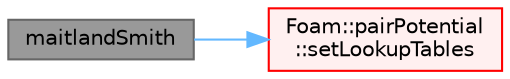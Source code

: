 digraph "maitlandSmith"
{
 // LATEX_PDF_SIZE
  bgcolor="transparent";
  edge [fontname=Helvetica,fontsize=10,labelfontname=Helvetica,labelfontsize=10];
  node [fontname=Helvetica,fontsize=10,shape=box,height=0.2,width=0.4];
  rankdir="LR";
  Node1 [id="Node000001",label="maitlandSmith",height=0.2,width=0.4,color="gray40", fillcolor="grey60", style="filled", fontcolor="black",tooltip=" "];
  Node1 -> Node2 [id="edge1_Node000001_Node000002",color="steelblue1",style="solid",tooltip=" "];
  Node2 [id="Node000002",label="Foam::pairPotential\l::setLookupTables",height=0.2,width=0.4,color="red", fillcolor="#FFF0F0", style="filled",URL="$classFoam_1_1pairPotential.html#aeaa661c631b53d43b926c3748d19d6c9",tooltip=" "];
}
